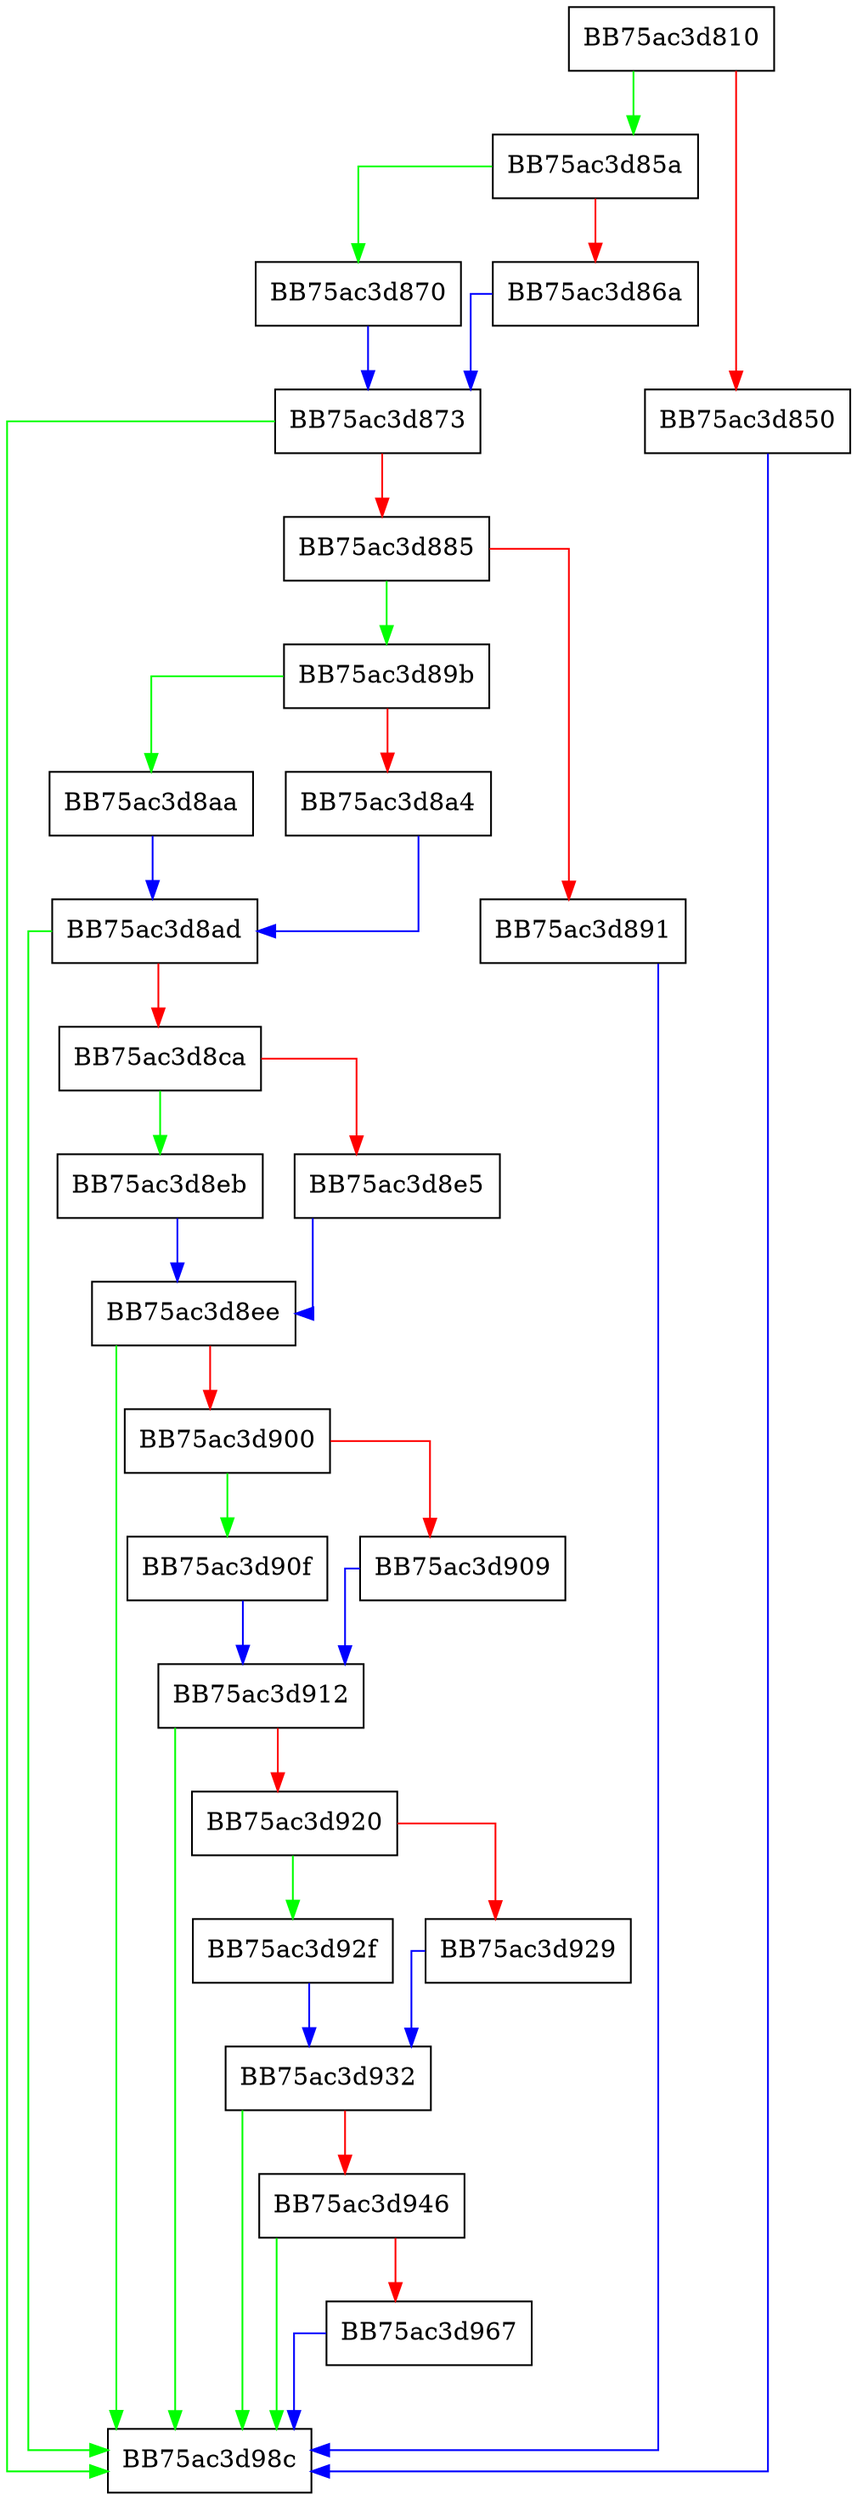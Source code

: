 digraph FindNext {
  node [shape="box"];
  graph [splines=ortho];
  BB75ac3d810 -> BB75ac3d85a [color="green"];
  BB75ac3d810 -> BB75ac3d850 [color="red"];
  BB75ac3d850 -> BB75ac3d98c [color="blue"];
  BB75ac3d85a -> BB75ac3d870 [color="green"];
  BB75ac3d85a -> BB75ac3d86a [color="red"];
  BB75ac3d86a -> BB75ac3d873 [color="blue"];
  BB75ac3d870 -> BB75ac3d873 [color="blue"];
  BB75ac3d873 -> BB75ac3d98c [color="green"];
  BB75ac3d873 -> BB75ac3d885 [color="red"];
  BB75ac3d885 -> BB75ac3d89b [color="green"];
  BB75ac3d885 -> BB75ac3d891 [color="red"];
  BB75ac3d891 -> BB75ac3d98c [color="blue"];
  BB75ac3d89b -> BB75ac3d8aa [color="green"];
  BB75ac3d89b -> BB75ac3d8a4 [color="red"];
  BB75ac3d8a4 -> BB75ac3d8ad [color="blue"];
  BB75ac3d8aa -> BB75ac3d8ad [color="blue"];
  BB75ac3d8ad -> BB75ac3d98c [color="green"];
  BB75ac3d8ad -> BB75ac3d8ca [color="red"];
  BB75ac3d8ca -> BB75ac3d8eb [color="green"];
  BB75ac3d8ca -> BB75ac3d8e5 [color="red"];
  BB75ac3d8e5 -> BB75ac3d8ee [color="blue"];
  BB75ac3d8eb -> BB75ac3d8ee [color="blue"];
  BB75ac3d8ee -> BB75ac3d98c [color="green"];
  BB75ac3d8ee -> BB75ac3d900 [color="red"];
  BB75ac3d900 -> BB75ac3d90f [color="green"];
  BB75ac3d900 -> BB75ac3d909 [color="red"];
  BB75ac3d909 -> BB75ac3d912 [color="blue"];
  BB75ac3d90f -> BB75ac3d912 [color="blue"];
  BB75ac3d912 -> BB75ac3d98c [color="green"];
  BB75ac3d912 -> BB75ac3d920 [color="red"];
  BB75ac3d920 -> BB75ac3d92f [color="green"];
  BB75ac3d920 -> BB75ac3d929 [color="red"];
  BB75ac3d929 -> BB75ac3d932 [color="blue"];
  BB75ac3d92f -> BB75ac3d932 [color="blue"];
  BB75ac3d932 -> BB75ac3d98c [color="green"];
  BB75ac3d932 -> BB75ac3d946 [color="red"];
  BB75ac3d946 -> BB75ac3d98c [color="green"];
  BB75ac3d946 -> BB75ac3d967 [color="red"];
  BB75ac3d967 -> BB75ac3d98c [color="blue"];
}